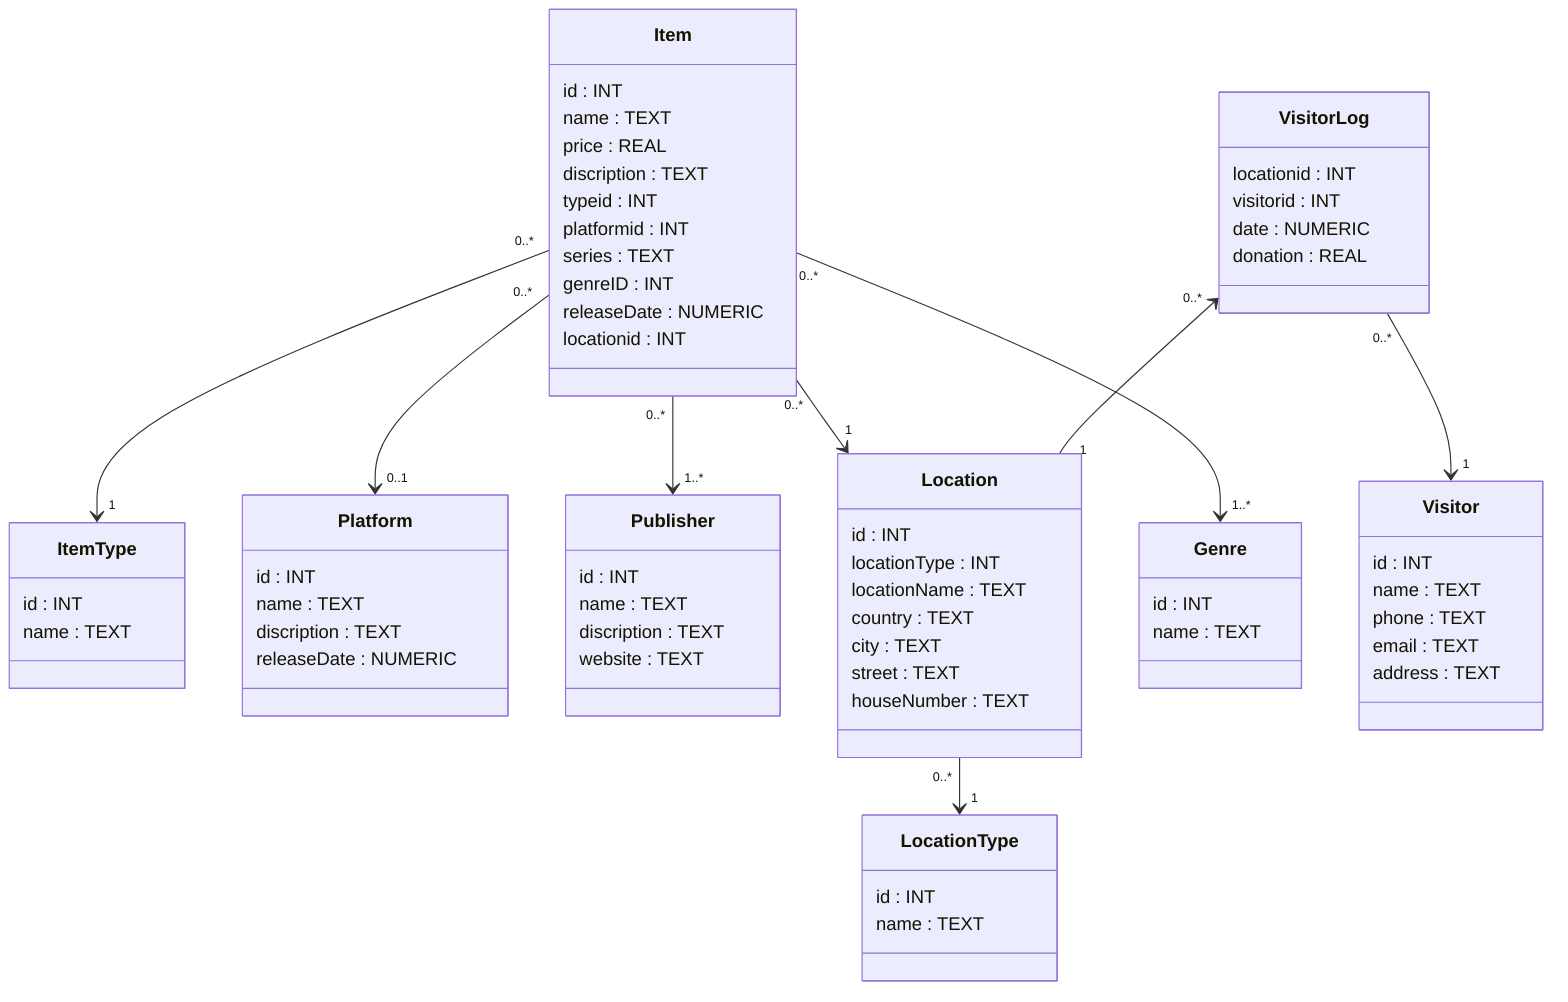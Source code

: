 classDiagram

    Item "0..*" --> "1" ItemType
    Item "0..*" --> "0..1" Platform
    Item "0..*" --> "1..*" Publisher
    Item "0..*" --> "1" Location
    Item "0..*" --> "1..*" Genre
    VisitorLog "0..*" <-- "1" Location
    VisitorLog "0..*" --> "1" Visitor
    Location "0..*" --> "1" LocationType

    class Item {
        id : INT
        name : TEXT
        price : REAL
        discription : TEXT
        typeid : INT
        platformid : INT
        series : TEXT
        genreID : INT
        releaseDate : NUMERIC
        locationid : INT
    }

    class ItemType {
        id : INT
        name : TEXT
    }

    class Genre {
        id : INT
        name : TEXT
    }

    class Platform {
        id : INT
        name : TEXT
        discription : TEXT
        releaseDate : NUMERIC
    }
    
    class Publisher {
        id : INT
        name : TEXT
        discription : TEXT
        website : TEXT
    }
    
    class Location {
        id : INT
        locationType : INT
        locationName : TEXT
        country : TEXT
        city : TEXT
        street : TEXT
        houseNumber : TEXT
    }
    
    class LocationType {
        id : INT
        name : TEXT
    }

    class VisitorLog {
        locationid : INT
        visitorid : INT
        date : NUMERIC
        donation : REAL
    }
    
    class Visitor {
        id : INT
        name : TEXT
        phone : TEXT
        email : TEXT
        address : TEXT
    }